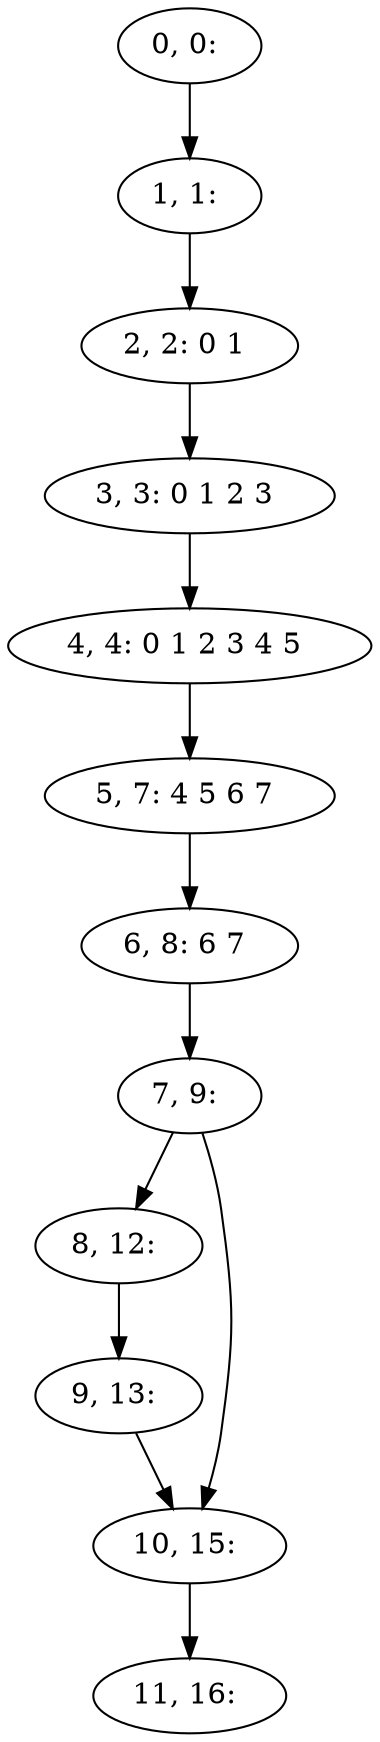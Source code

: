 digraph G {
0[label="0, 0: "];
1[label="1, 1: "];
2[label="2, 2: 0 1 "];
3[label="3, 3: 0 1 2 3 "];
4[label="4, 4: 0 1 2 3 4 5 "];
5[label="5, 7: 4 5 6 7 "];
6[label="6, 8: 6 7 "];
7[label="7, 9: "];
8[label="8, 12: "];
9[label="9, 13: "];
10[label="10, 15: "];
11[label="11, 16: "];
0->1 ;
1->2 ;
2->3 ;
3->4 ;
4->5 ;
5->6 ;
6->7 ;
7->8 ;
7->10 ;
8->9 ;
9->10 ;
10->11 ;
}
